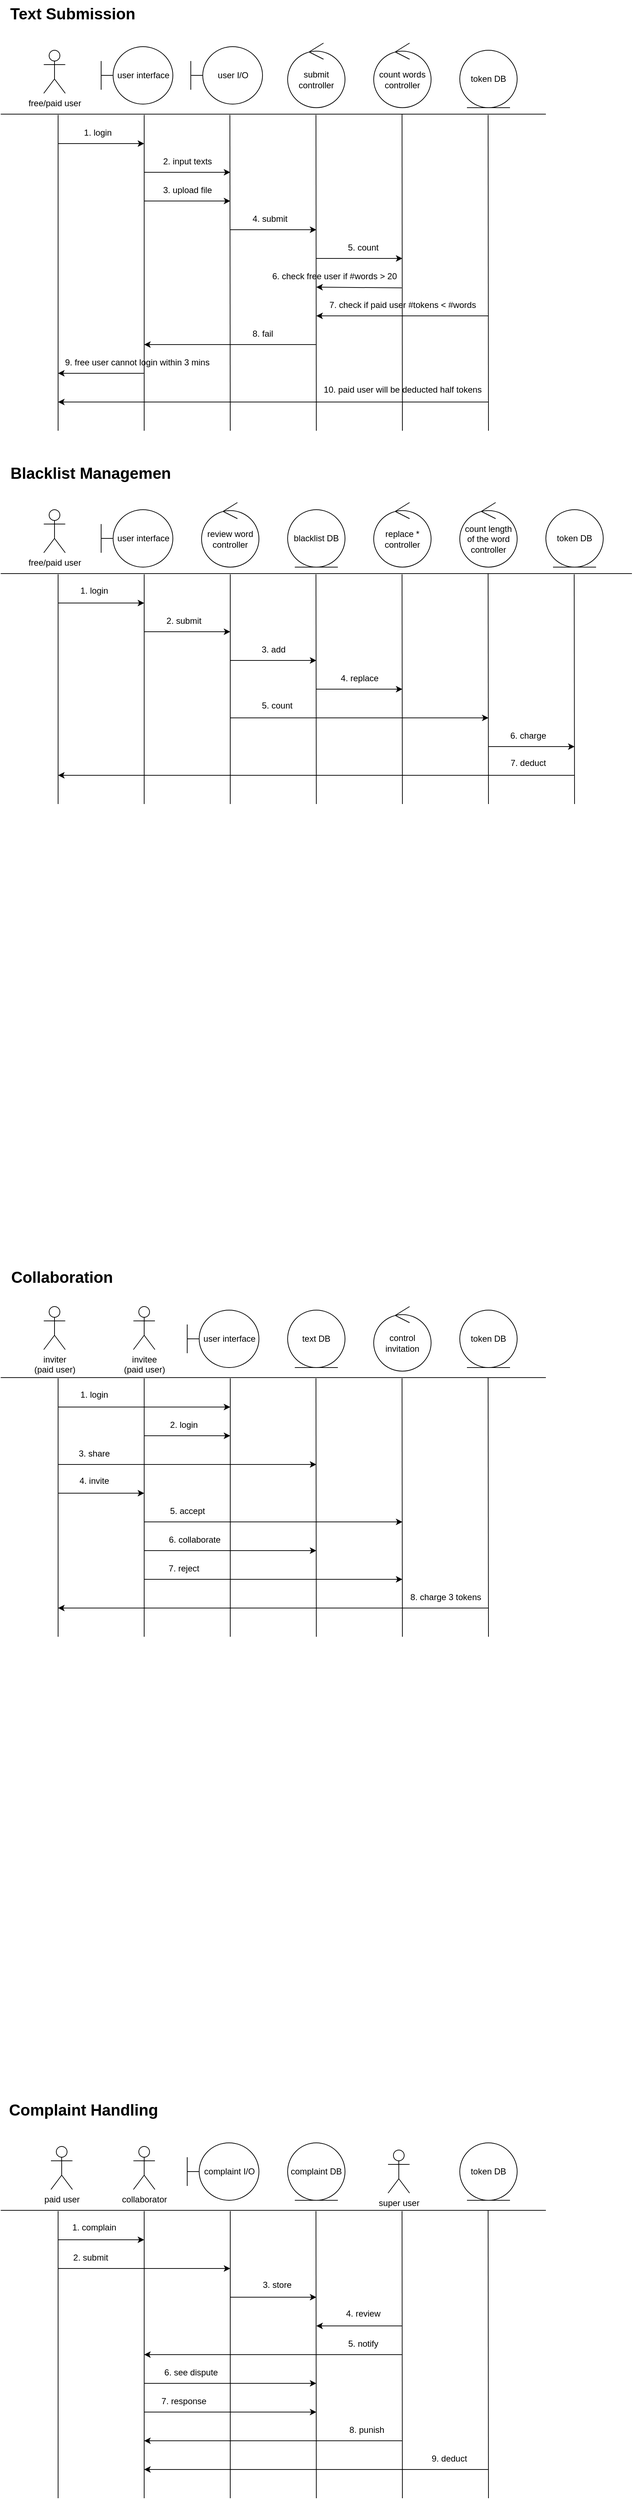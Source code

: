 <mxfile version="26.2.12">
  <diagram name="Page-1" id="3qirsLyn6Tf33gdYKexy">
    <mxGraphModel dx="1300" dy="864" grid="1" gridSize="10" guides="1" tooltips="1" connect="1" arrows="1" fold="1" page="1" pageScale="1" pageWidth="850" pageHeight="1100" math="0" shadow="0">
      <root>
        <mxCell id="0" />
        <mxCell id="1" parent="0" />
        <mxCell id="7Bn_i4xmb7pETKimLmk4-2" value="user I/O" style="shape=umlBoundary;whiteSpace=wrap;html=1;" parent="1" vertex="1">
          <mxGeometry x="305" y="65" width="100" height="80" as="geometry" />
        </mxCell>
        <mxCell id="7Bn_i4xmb7pETKimLmk4-3" value="submit&lt;br&gt;&lt;div&gt;controller&lt;/div&gt;" style="ellipse;shape=umlControl;whiteSpace=wrap;html=1;" parent="1" vertex="1">
          <mxGeometry x="440" y="60" width="80" height="90" as="geometry" />
        </mxCell>
        <mxCell id="7Bn_i4xmb7pETKimLmk4-6" value="" style="line;strokeWidth=1;fillColor=none;align=left;verticalAlign=middle;spacingTop=-1;spacingLeft=3;spacingRight=3;rotatable=0;labelPosition=right;points=[];portConstraint=eastwest;strokeColor=inherit;" parent="1" vertex="1">
          <mxGeometry x="40" y="155" width="760" height="8" as="geometry" />
        </mxCell>
        <mxCell id="7Bn_i4xmb7pETKimLmk4-11" value="" style="endArrow=none;html=1;rounded=0;" parent="1" edge="1">
          <mxGeometry width="50" height="50" relative="1" as="geometry">
            <mxPoint x="120" y="600" as="sourcePoint" />
            <mxPoint x="120" y="160" as="targetPoint" />
          </mxGeometry>
        </mxCell>
        <mxCell id="7Bn_i4xmb7pETKimLmk4-12" value="" style="endArrow=none;html=1;rounded=0;" parent="1" edge="1">
          <mxGeometry width="50" height="50" relative="1" as="geometry">
            <mxPoint x="240" y="600" as="sourcePoint" />
            <mxPoint x="240" y="160" as="targetPoint" />
          </mxGeometry>
        </mxCell>
        <mxCell id="7Bn_i4xmb7pETKimLmk4-14" value="1. login" style="text;html=1;align=center;verticalAlign=middle;resizable=0;points=[];autosize=1;strokeColor=none;fillColor=none;" parent="1" vertex="1">
          <mxGeometry x="145" y="170" width="60" height="30" as="geometry" />
        </mxCell>
        <mxCell id="7Bn_i4xmb7pETKimLmk4-15" value="" style="endArrow=classic;html=1;rounded=0;" parent="1" edge="1">
          <mxGeometry width="50" height="50" relative="1" as="geometry">
            <mxPoint x="120" y="200" as="sourcePoint" />
            <mxPoint x="240" y="200" as="targetPoint" />
          </mxGeometry>
        </mxCell>
        <mxCell id="7Bn_i4xmb7pETKimLmk4-17" value="" style="endArrow=none;html=1;rounded=0;" parent="1" edge="1">
          <mxGeometry width="50" height="50" relative="1" as="geometry">
            <mxPoint x="360" y="600" as="sourcePoint" />
            <mxPoint x="359.5" y="160" as="targetPoint" />
          </mxGeometry>
        </mxCell>
        <mxCell id="7Bn_i4xmb7pETKimLmk4-18" value="" style="endArrow=classic;html=1;rounded=0;" parent="1" edge="1">
          <mxGeometry width="50" height="50" relative="1" as="geometry">
            <mxPoint x="240" y="280" as="sourcePoint" />
            <mxPoint x="360" y="280" as="targetPoint" />
          </mxGeometry>
        </mxCell>
        <mxCell id="7Bn_i4xmb7pETKimLmk4-19" value="2. input texts" style="text;html=1;align=center;verticalAlign=middle;resizable=0;points=[];autosize=1;strokeColor=none;fillColor=none;" parent="1" vertex="1">
          <mxGeometry x="255" y="210" width="90" height="30" as="geometry" />
        </mxCell>
        <mxCell id="7Bn_i4xmb7pETKimLmk4-21" value="" style="endArrow=none;html=1;rounded=0;" parent="1" edge="1">
          <mxGeometry width="50" height="50" relative="1" as="geometry">
            <mxPoint x="480" y="600" as="sourcePoint" />
            <mxPoint x="479.5" y="160" as="targetPoint" />
          </mxGeometry>
        </mxCell>
        <mxCell id="7Bn_i4xmb7pETKimLmk4-22" value="" style="endArrow=classic;html=1;rounded=0;" parent="1" edge="1">
          <mxGeometry width="50" height="50" relative="1" as="geometry">
            <mxPoint x="240" y="240" as="sourcePoint" />
            <mxPoint x="360" y="240" as="targetPoint" />
          </mxGeometry>
        </mxCell>
        <mxCell id="7Bn_i4xmb7pETKimLmk4-23" value="4. submit" style="text;html=1;align=center;verticalAlign=middle;resizable=0;points=[];autosize=1;strokeColor=none;fillColor=none;" parent="1" vertex="1">
          <mxGeometry x="380" y="290" width="70" height="30" as="geometry" />
        </mxCell>
        <mxCell id="7Bn_i4xmb7pETKimLmk4-24" value="count words&lt;br&gt;&lt;div&gt;controller&lt;/div&gt;" style="ellipse;shape=umlControl;whiteSpace=wrap;html=1;" parent="1" vertex="1">
          <mxGeometry x="560" y="60" width="80" height="90" as="geometry" />
        </mxCell>
        <mxCell id="7Bn_i4xmb7pETKimLmk4-25" value="" style="endArrow=none;html=1;rounded=0;" parent="1" edge="1">
          <mxGeometry width="50" height="50" relative="1" as="geometry">
            <mxPoint x="600" y="600" as="sourcePoint" />
            <mxPoint x="599.5" y="159" as="targetPoint" />
          </mxGeometry>
        </mxCell>
        <mxCell id="7Bn_i4xmb7pETKimLmk4-26" value="" style="endArrow=classic;html=1;rounded=0;" parent="1" edge="1">
          <mxGeometry width="50" height="50" relative="1" as="geometry">
            <mxPoint x="480" y="360" as="sourcePoint" />
            <mxPoint x="600" y="360" as="targetPoint" />
          </mxGeometry>
        </mxCell>
        <mxCell id="7Bn_i4xmb7pETKimLmk4-27" value="5. count" style="text;html=1;align=center;verticalAlign=middle;resizable=0;points=[];autosize=1;strokeColor=none;fillColor=none;" parent="1" vertex="1">
          <mxGeometry x="510" y="330" width="70" height="30" as="geometry" />
        </mxCell>
        <mxCell id="7Bn_i4xmb7pETKimLmk4-29" value="" style="endArrow=none;html=1;rounded=0;" parent="1" edge="1">
          <mxGeometry width="50" height="50" relative="1" as="geometry">
            <mxPoint x="720" y="600" as="sourcePoint" />
            <mxPoint x="719.5" y="160" as="targetPoint" />
          </mxGeometry>
        </mxCell>
        <mxCell id="7Bn_i4xmb7pETKimLmk4-32" value="" style="endArrow=classic;html=1;rounded=0;" parent="1" edge="1">
          <mxGeometry width="50" height="50" relative="1" as="geometry">
            <mxPoint x="720" y="440" as="sourcePoint" />
            <mxPoint x="480" y="440" as="targetPoint" />
          </mxGeometry>
        </mxCell>
        <mxCell id="7Bn_i4xmb7pETKimLmk4-33" value="7. check if paid user #tokens &amp;lt; #words" style="text;html=1;align=center;verticalAlign=middle;resizable=0;points=[];autosize=1;strokeColor=none;fillColor=none;" parent="1" vertex="1">
          <mxGeometry x="485" y="410" width="230" height="30" as="geometry" />
        </mxCell>
        <mxCell id="7Bn_i4xmb7pETKimLmk4-35" value="token DB" style="ellipse;shape=umlEntity;whiteSpace=wrap;html=1;" parent="1" vertex="1">
          <mxGeometry x="680" y="70" width="80" height="80" as="geometry" />
        </mxCell>
        <mxCell id="cYkkiroFD4x7zm8JULmi-1" value="&lt;font style=&quot;font-size: 22px;&quot;&gt;&lt;b&gt;Text Submission&lt;/b&gt;&lt;/font&gt;" style="text;html=1;align=center;verticalAlign=middle;resizable=0;points=[];autosize=1;strokeColor=none;fillColor=none;" parent="1" vertex="1">
          <mxGeometry x="40" width="200" height="40" as="geometry" />
        </mxCell>
        <mxCell id="cYkkiroFD4x7zm8JULmi-37" value="free/paid user" style="shape=umlActor;verticalLabelPosition=bottom;verticalAlign=top;html=1;" parent="1" vertex="1">
          <mxGeometry x="100" y="710" width="30" height="60" as="geometry" />
        </mxCell>
        <mxCell id="cYkkiroFD4x7zm8JULmi-38" value="user interface" style="shape=umlBoundary;whiteSpace=wrap;html=1;" parent="1" vertex="1">
          <mxGeometry x="180" y="710" width="100" height="80" as="geometry" />
        </mxCell>
        <mxCell id="cYkkiroFD4x7zm8JULmi-39" value="review word&lt;div&gt;controller&lt;/div&gt;" style="ellipse;shape=umlControl;whiteSpace=wrap;html=1;" parent="1" vertex="1">
          <mxGeometry x="320" y="700" width="80" height="90" as="geometry" />
        </mxCell>
        <mxCell id="cYkkiroFD4x7zm8JULmi-40" value="blacklist DB" style="ellipse;shape=umlEntity;whiteSpace=wrap;html=1;" parent="1" vertex="1">
          <mxGeometry x="440" y="710" width="80" height="80" as="geometry" />
        </mxCell>
        <mxCell id="cYkkiroFD4x7zm8JULmi-41" value="" style="line;strokeWidth=1;fillColor=none;align=left;verticalAlign=middle;spacingTop=-1;spacingLeft=3;spacingRight=3;rotatable=0;labelPosition=right;points=[];portConstraint=eastwest;strokeColor=inherit;" parent="1" vertex="1">
          <mxGeometry x="40" y="795" width="880" height="8" as="geometry" />
        </mxCell>
        <mxCell id="cYkkiroFD4x7zm8JULmi-42" value="" style="endArrow=none;html=1;rounded=0;" parent="1" edge="1">
          <mxGeometry width="50" height="50" relative="1" as="geometry">
            <mxPoint x="120" y="1120" as="sourcePoint" />
            <mxPoint x="120" y="800" as="targetPoint" />
          </mxGeometry>
        </mxCell>
        <mxCell id="cYkkiroFD4x7zm8JULmi-43" value="" style="endArrow=none;html=1;rounded=0;" parent="1" edge="1">
          <mxGeometry width="50" height="50" relative="1" as="geometry">
            <mxPoint x="240" y="1120" as="sourcePoint" />
            <mxPoint x="240" y="800" as="targetPoint" />
          </mxGeometry>
        </mxCell>
        <mxCell id="cYkkiroFD4x7zm8JULmi-44" value="" style="endArrow=none;html=1;rounded=0;" parent="1" edge="1">
          <mxGeometry width="50" height="50" relative="1" as="geometry">
            <mxPoint x="360" y="1120" as="sourcePoint" />
            <mxPoint x="360" y="800" as="targetPoint" />
          </mxGeometry>
        </mxCell>
        <mxCell id="cYkkiroFD4x7zm8JULmi-45" value="" style="endArrow=classic;html=1;rounded=0;" parent="1" edge="1">
          <mxGeometry width="50" height="50" relative="1" as="geometry">
            <mxPoint x="120" y="840" as="sourcePoint" />
            <mxPoint x="240" y="840" as="targetPoint" />
          </mxGeometry>
        </mxCell>
        <mxCell id="cYkkiroFD4x7zm8JULmi-46" value="1. login" style="text;html=1;align=center;verticalAlign=middle;resizable=0;points=[];autosize=1;strokeColor=none;fillColor=none;" parent="1" vertex="1">
          <mxGeometry x="140" y="808" width="60" height="30" as="geometry" />
        </mxCell>
        <mxCell id="cYkkiroFD4x7zm8JULmi-47" value="" style="endArrow=classic;html=1;rounded=0;" parent="1" edge="1">
          <mxGeometry width="50" height="50" relative="1" as="geometry">
            <mxPoint x="240" y="880" as="sourcePoint" />
            <mxPoint x="360" y="880" as="targetPoint" />
          </mxGeometry>
        </mxCell>
        <mxCell id="cYkkiroFD4x7zm8JULmi-48" value="2. submit" style="text;html=1;align=center;verticalAlign=middle;resizable=0;points=[];autosize=1;strokeColor=none;fillColor=none;" parent="1" vertex="1">
          <mxGeometry x="260" y="850" width="70" height="30" as="geometry" />
        </mxCell>
        <mxCell id="cYkkiroFD4x7zm8JULmi-49" value="" style="endArrow=none;html=1;rounded=0;" parent="1" edge="1">
          <mxGeometry width="50" height="50" relative="1" as="geometry">
            <mxPoint x="480" y="1120" as="sourcePoint" />
            <mxPoint x="479.5" y="800" as="targetPoint" />
          </mxGeometry>
        </mxCell>
        <mxCell id="cYkkiroFD4x7zm8JULmi-50" value="" style="endArrow=classic;html=1;rounded=0;" parent="1" edge="1">
          <mxGeometry width="50" height="50" relative="1" as="geometry">
            <mxPoint x="360" y="920" as="sourcePoint" />
            <mxPoint x="480" y="920" as="targetPoint" />
          </mxGeometry>
        </mxCell>
        <mxCell id="cYkkiroFD4x7zm8JULmi-51" value="3. add" style="text;html=1;align=center;verticalAlign=middle;resizable=0;points=[];autosize=1;strokeColor=none;fillColor=none;" parent="1" vertex="1">
          <mxGeometry x="390" y="890" width="60" height="30" as="geometry" />
        </mxCell>
        <mxCell id="cYkkiroFD4x7zm8JULmi-52" value="replace *&lt;br&gt;&lt;div&gt;controller&lt;/div&gt;" style="ellipse;shape=umlControl;whiteSpace=wrap;html=1;" parent="1" vertex="1">
          <mxGeometry x="560" y="700" width="80" height="90" as="geometry" />
        </mxCell>
        <mxCell id="cYkkiroFD4x7zm8JULmi-53" value="" style="endArrow=none;html=1;rounded=0;" parent="1" edge="1">
          <mxGeometry width="50" height="50" relative="1" as="geometry">
            <mxPoint x="600" y="1120" as="sourcePoint" />
            <mxPoint x="599.5" y="800" as="targetPoint" />
          </mxGeometry>
        </mxCell>
        <mxCell id="cYkkiroFD4x7zm8JULmi-54" value="" style="endArrow=classic;html=1;rounded=0;" parent="1" edge="1">
          <mxGeometry width="50" height="50" relative="1" as="geometry">
            <mxPoint x="480" y="960" as="sourcePoint" />
            <mxPoint x="600" y="960" as="targetPoint" />
          </mxGeometry>
        </mxCell>
        <mxCell id="cYkkiroFD4x7zm8JULmi-55" value="4. replace" style="text;html=1;align=center;verticalAlign=middle;resizable=0;points=[];autosize=1;strokeColor=none;fillColor=none;" parent="1" vertex="1">
          <mxGeometry x="500" y="930" width="80" height="30" as="geometry" />
        </mxCell>
        <mxCell id="cYkkiroFD4x7zm8JULmi-56" value="count length of the word&lt;br&gt;&lt;div&gt;controller&lt;/div&gt;" style="ellipse;shape=umlControl;whiteSpace=wrap;html=1;" parent="1" vertex="1">
          <mxGeometry x="680" y="700" width="80" height="90" as="geometry" />
        </mxCell>
        <mxCell id="cYkkiroFD4x7zm8JULmi-57" value="" style="endArrow=none;html=1;rounded=0;" parent="1" edge="1">
          <mxGeometry width="50" height="50" relative="1" as="geometry">
            <mxPoint x="720" y="1120" as="sourcePoint" />
            <mxPoint x="719.5" y="799" as="targetPoint" />
          </mxGeometry>
        </mxCell>
        <mxCell id="cYkkiroFD4x7zm8JULmi-58" value="" style="endArrow=classic;html=1;rounded=0;" parent="1" edge="1">
          <mxGeometry width="50" height="50" relative="1" as="geometry">
            <mxPoint x="360" y="1000" as="sourcePoint" />
            <mxPoint x="720" y="1000" as="targetPoint" />
          </mxGeometry>
        </mxCell>
        <mxCell id="cYkkiroFD4x7zm8JULmi-59" value="5. count" style="text;html=1;align=center;verticalAlign=middle;resizable=0;points=[];autosize=1;strokeColor=none;fillColor=none;" parent="1" vertex="1">
          <mxGeometry x="390" y="968" width="70" height="30" as="geometry" />
        </mxCell>
        <mxCell id="cYkkiroFD4x7zm8JULmi-60" value="" style="endArrow=none;html=1;rounded=0;" parent="1" edge="1">
          <mxGeometry width="50" height="50" relative="1" as="geometry">
            <mxPoint x="840" y="1120" as="sourcePoint" />
            <mxPoint x="839.5" y="800" as="targetPoint" />
          </mxGeometry>
        </mxCell>
        <mxCell id="cYkkiroFD4x7zm8JULmi-61" value="" style="endArrow=classic;html=1;rounded=0;" parent="1" edge="1">
          <mxGeometry width="50" height="50" relative="1" as="geometry">
            <mxPoint x="720" y="1040" as="sourcePoint" />
            <mxPoint x="840" y="1040" as="targetPoint" />
          </mxGeometry>
        </mxCell>
        <mxCell id="cYkkiroFD4x7zm8JULmi-62" value="6. charge" style="text;html=1;align=center;verticalAlign=middle;resizable=0;points=[];autosize=1;strokeColor=none;fillColor=none;" parent="1" vertex="1">
          <mxGeometry x="740" y="1010" width="70" height="30" as="geometry" />
        </mxCell>
        <mxCell id="cYkkiroFD4x7zm8JULmi-63" value="" style="endArrow=classic;html=1;rounded=0;" parent="1" edge="1">
          <mxGeometry width="50" height="50" relative="1" as="geometry">
            <mxPoint x="840" y="1080" as="sourcePoint" />
            <mxPoint x="120" y="1080" as="targetPoint" />
          </mxGeometry>
        </mxCell>
        <mxCell id="cYkkiroFD4x7zm8JULmi-64" value="7. deduct" style="text;html=1;align=center;verticalAlign=middle;resizable=0;points=[];autosize=1;strokeColor=none;fillColor=none;" parent="1" vertex="1">
          <mxGeometry x="740" y="1048" width="70" height="30" as="geometry" />
        </mxCell>
        <mxCell id="cYkkiroFD4x7zm8JULmi-65" value="token DB" style="ellipse;shape=umlEntity;whiteSpace=wrap;html=1;" parent="1" vertex="1">
          <mxGeometry x="800" y="710" width="80" height="80" as="geometry" />
        </mxCell>
        <mxCell id="cYkkiroFD4x7zm8JULmi-66" value="&lt;font style=&quot;font-size: 22px;&quot;&gt;&lt;b&gt;Blacklist Managemen&lt;/b&gt;&lt;/font&gt;" style="text;html=1;align=center;verticalAlign=middle;resizable=0;points=[];autosize=1;strokeColor=none;fillColor=none;" parent="1" vertex="1">
          <mxGeometry x="40" y="640" width="250" height="40" as="geometry" />
        </mxCell>
        <mxCell id="cYkkiroFD4x7zm8JULmi-67" value="free/paid user" style="shape=umlActor;verticalLabelPosition=bottom;verticalAlign=top;html=1;" parent="1" vertex="1">
          <mxGeometry x="100" y="70" width="30" height="60" as="geometry" />
        </mxCell>
        <mxCell id="cYkkiroFD4x7zm8JULmi-68" value="user interface" style="shape=umlBoundary;whiteSpace=wrap;html=1;" parent="1" vertex="1">
          <mxGeometry x="180" y="65" width="100" height="80" as="geometry" />
        </mxCell>
        <mxCell id="cYkkiroFD4x7zm8JULmi-70" value="3. upload file" style="text;html=1;align=center;verticalAlign=middle;resizable=0;points=[];autosize=1;strokeColor=none;fillColor=none;" parent="1" vertex="1">
          <mxGeometry x="255" y="250" width="90" height="30" as="geometry" />
        </mxCell>
        <mxCell id="cYkkiroFD4x7zm8JULmi-71" value="" style="endArrow=classic;html=1;rounded=0;" parent="1" edge="1">
          <mxGeometry width="50" height="50" relative="1" as="geometry">
            <mxPoint x="360" y="320" as="sourcePoint" />
            <mxPoint x="480" y="320" as="targetPoint" />
          </mxGeometry>
        </mxCell>
        <mxCell id="cYkkiroFD4x7zm8JULmi-72" value="6. check free user if #words &amp;gt; 20" style="text;html=1;align=center;verticalAlign=middle;resizable=0;points=[];autosize=1;strokeColor=none;fillColor=none;" parent="1" vertex="1">
          <mxGeometry x="405" y="370" width="200" height="30" as="geometry" />
        </mxCell>
        <mxCell id="cYkkiroFD4x7zm8JULmi-73" value="" style="endArrow=classic;html=1;rounded=0;exitX=0.97;exitY=1.033;exitDx=0;exitDy=0;exitPerimeter=0;" parent="1" source="cYkkiroFD4x7zm8JULmi-72" edge="1">
          <mxGeometry width="50" height="50" relative="1" as="geometry">
            <mxPoint x="280" y="250" as="sourcePoint" />
            <mxPoint x="480" y="400" as="targetPoint" />
          </mxGeometry>
        </mxCell>
        <mxCell id="cYkkiroFD4x7zm8JULmi-76" value="" style="endArrow=classic;html=1;rounded=0;" parent="1" edge="1">
          <mxGeometry width="50" height="50" relative="1" as="geometry">
            <mxPoint x="480" y="480" as="sourcePoint" />
            <mxPoint x="240" y="480" as="targetPoint" />
          </mxGeometry>
        </mxCell>
        <mxCell id="cYkkiroFD4x7zm8JULmi-77" value="8. fail" style="text;html=1;align=center;verticalAlign=middle;resizable=0;points=[];autosize=1;strokeColor=none;fillColor=none;" parent="1" vertex="1">
          <mxGeometry x="380" y="450" width="50" height="30" as="geometry" />
        </mxCell>
        <mxCell id="cYkkiroFD4x7zm8JULmi-78" value="" style="endArrow=classic;html=1;rounded=0;" parent="1" edge="1">
          <mxGeometry width="50" height="50" relative="1" as="geometry">
            <mxPoint x="240" y="520" as="sourcePoint" />
            <mxPoint x="120" y="520" as="targetPoint" />
          </mxGeometry>
        </mxCell>
        <mxCell id="cYkkiroFD4x7zm8JULmi-79" value="9. free user cannot login within 3 mins" style="text;html=1;align=center;verticalAlign=middle;resizable=0;points=[];autosize=1;strokeColor=none;fillColor=none;" parent="1" vertex="1">
          <mxGeometry x="120" y="490" width="220" height="30" as="geometry" />
        </mxCell>
        <mxCell id="cYkkiroFD4x7zm8JULmi-80" value="" style="endArrow=classic;html=1;rounded=0;" parent="1" edge="1">
          <mxGeometry width="50" height="50" relative="1" as="geometry">
            <mxPoint x="720" y="560" as="sourcePoint" />
            <mxPoint x="120" y="560" as="targetPoint" />
          </mxGeometry>
        </mxCell>
        <mxCell id="cYkkiroFD4x7zm8JULmi-81" value="10. paid user will be deducted&lt;span style=&quot;white-space-collapse: preserve;&quot; data-slate-fragment=&quot;JTVCJTdCJTIydHlwZSUyMiUzQSUyMnBhcmFncmFwaCUyMiUyQyUyMmNoaWxkcmVuJTIyJTNBJTVCJTdCJTIydGV4dCUyMiUzQSUyMnJlY2VpdmVkJTIwYSUyMHBlbmFsdHklMjB3aXRoJTIwaGFsZiUyMG9mJTIwdGhlJTIwYXZhaWxhYmxlJTIwdG9rZW5zJTIwZGVkdWN0ZWQlMjIlN0QlNUQlN0QlNUQ=&quot;&gt; half tokens&lt;/span&gt;" style="text;html=1;align=center;verticalAlign=middle;resizable=0;points=[];autosize=1;strokeColor=none;fillColor=none;" parent="1" vertex="1">
          <mxGeometry x="480" y="528" width="240" height="30" as="geometry" />
        </mxCell>
        <mxCell id="zMJko9xKw-n6YX9dihh8-1" value="inviter&lt;div&gt;(paid user)&lt;/div&gt;" style="shape=umlActor;verticalLabelPosition=bottom;verticalAlign=top;html=1;" vertex="1" parent="1">
          <mxGeometry x="100" y="1820" width="30" height="60" as="geometry" />
        </mxCell>
        <mxCell id="zMJko9xKw-n6YX9dihh8-4" value="text DB" style="ellipse;shape=umlEntity;whiteSpace=wrap;html=1;" vertex="1" parent="1">
          <mxGeometry x="440" y="1825" width="80" height="80" as="geometry" />
        </mxCell>
        <mxCell id="zMJko9xKw-n6YX9dihh8-5" value="" style="line;strokeWidth=1;fillColor=none;align=left;verticalAlign=middle;spacingTop=-1;spacingLeft=3;spacingRight=3;rotatable=0;labelPosition=right;points=[];portConstraint=eastwest;strokeColor=inherit;" vertex="1" parent="1">
          <mxGeometry x="40" y="1915" width="760" height="8" as="geometry" />
        </mxCell>
        <mxCell id="zMJko9xKw-n6YX9dihh8-6" value="" style="endArrow=none;html=1;rounded=0;" edge="1" parent="1">
          <mxGeometry width="50" height="50" relative="1" as="geometry">
            <mxPoint x="120" y="2280" as="sourcePoint" />
            <mxPoint x="120" y="1920" as="targetPoint" />
          </mxGeometry>
        </mxCell>
        <mxCell id="zMJko9xKw-n6YX9dihh8-7" value="" style="endArrow=none;html=1;rounded=0;" edge="1" parent="1">
          <mxGeometry width="50" height="50" relative="1" as="geometry">
            <mxPoint x="240" y="2280" as="sourcePoint" />
            <mxPoint x="240" y="1920" as="targetPoint" />
          </mxGeometry>
        </mxCell>
        <mxCell id="zMJko9xKw-n6YX9dihh8-8" value="" style="endArrow=none;html=1;rounded=0;" edge="1" parent="1">
          <mxGeometry width="50" height="50" relative="1" as="geometry">
            <mxPoint x="360" y="2280" as="sourcePoint" />
            <mxPoint x="360" y="1920" as="targetPoint" />
          </mxGeometry>
        </mxCell>
        <mxCell id="zMJko9xKw-n6YX9dihh8-9" value="" style="endArrow=classic;html=1;rounded=0;" edge="1" parent="1">
          <mxGeometry width="50" height="50" relative="1" as="geometry">
            <mxPoint x="120" y="1960" as="sourcePoint" />
            <mxPoint x="360" y="1960" as="targetPoint" />
          </mxGeometry>
        </mxCell>
        <mxCell id="zMJko9xKw-n6YX9dihh8-10" value="1. login" style="text;html=1;align=center;verticalAlign=middle;resizable=0;points=[];autosize=1;strokeColor=none;fillColor=none;" vertex="1" parent="1">
          <mxGeometry x="140" y="1928" width="60" height="30" as="geometry" />
        </mxCell>
        <mxCell id="zMJko9xKw-n6YX9dihh8-11" value="" style="endArrow=classic;html=1;rounded=0;" edge="1" parent="1">
          <mxGeometry width="50" height="50" relative="1" as="geometry">
            <mxPoint x="240" y="2000" as="sourcePoint" />
            <mxPoint x="360" y="2000" as="targetPoint" />
          </mxGeometry>
        </mxCell>
        <mxCell id="zMJko9xKw-n6YX9dihh8-12" value="2. login" style="text;html=1;align=center;verticalAlign=middle;resizable=0;points=[];autosize=1;strokeColor=none;fillColor=none;" vertex="1" parent="1">
          <mxGeometry x="265" y="1970" width="60" height="30" as="geometry" />
        </mxCell>
        <mxCell id="zMJko9xKw-n6YX9dihh8-13" value="" style="endArrow=none;html=1;rounded=0;" edge="1" parent="1">
          <mxGeometry width="50" height="50" relative="1" as="geometry">
            <mxPoint x="480" y="2280" as="sourcePoint" />
            <mxPoint x="479.5" y="1920" as="targetPoint" />
          </mxGeometry>
        </mxCell>
        <mxCell id="zMJko9xKw-n6YX9dihh8-14" value="" style="endArrow=classic;html=1;rounded=0;" edge="1" parent="1">
          <mxGeometry width="50" height="50" relative="1" as="geometry">
            <mxPoint x="120" y="2040" as="sourcePoint" />
            <mxPoint x="480" y="2040" as="targetPoint" />
          </mxGeometry>
        </mxCell>
        <mxCell id="zMJko9xKw-n6YX9dihh8-15" value="3. share" style="text;html=1;align=center;verticalAlign=middle;resizable=0;points=[];autosize=1;strokeColor=none;fillColor=none;" vertex="1" parent="1">
          <mxGeometry x="135" y="2010" width="70" height="30" as="geometry" />
        </mxCell>
        <mxCell id="zMJko9xKw-n6YX9dihh8-17" value="" style="endArrow=none;html=1;rounded=0;" edge="1" parent="1">
          <mxGeometry width="50" height="50" relative="1" as="geometry">
            <mxPoint x="600" y="2280" as="sourcePoint" />
            <mxPoint x="599.5" y="1920" as="targetPoint" />
          </mxGeometry>
        </mxCell>
        <mxCell id="zMJko9xKw-n6YX9dihh8-18" value="" style="endArrow=classic;html=1;rounded=0;" edge="1" parent="1">
          <mxGeometry width="50" height="50" relative="1" as="geometry">
            <mxPoint x="240" y="2120" as="sourcePoint" />
            <mxPoint x="600" y="2120" as="targetPoint" />
          </mxGeometry>
        </mxCell>
        <mxCell id="zMJko9xKw-n6YX9dihh8-19" value="5. accept" style="text;html=1;align=center;verticalAlign=middle;resizable=0;points=[];autosize=1;strokeColor=none;fillColor=none;" vertex="1" parent="1">
          <mxGeometry x="265" y="2090" width="70" height="30" as="geometry" />
        </mxCell>
        <mxCell id="zMJko9xKw-n6YX9dihh8-20" value="&lt;div&gt;control invitation&lt;/div&gt;" style="ellipse;shape=umlControl;whiteSpace=wrap;html=1;" vertex="1" parent="1">
          <mxGeometry x="560" y="1820" width="80" height="90" as="geometry" />
        </mxCell>
        <mxCell id="zMJko9xKw-n6YX9dihh8-21" value="" style="endArrow=none;html=1;rounded=0;" edge="1" parent="1">
          <mxGeometry width="50" height="50" relative="1" as="geometry">
            <mxPoint x="720" y="2280" as="sourcePoint" />
            <mxPoint x="719.5" y="1919" as="targetPoint" />
          </mxGeometry>
        </mxCell>
        <mxCell id="zMJko9xKw-n6YX9dihh8-23" value="6. collaborate" style="text;html=1;align=center;verticalAlign=middle;resizable=0;points=[];autosize=1;strokeColor=none;fillColor=none;" vertex="1" parent="1">
          <mxGeometry x="260" y="2130" width="100" height="30" as="geometry" />
        </mxCell>
        <mxCell id="zMJko9xKw-n6YX9dihh8-25" value="" style="endArrow=classic;html=1;rounded=0;" edge="1" parent="1">
          <mxGeometry width="50" height="50" relative="1" as="geometry">
            <mxPoint x="240" y="2200" as="sourcePoint" />
            <mxPoint x="600" y="2200" as="targetPoint" />
          </mxGeometry>
        </mxCell>
        <mxCell id="zMJko9xKw-n6YX9dihh8-26" value="7. reject" style="text;html=1;align=center;verticalAlign=middle;resizable=0;points=[];autosize=1;strokeColor=none;fillColor=none;" vertex="1" parent="1">
          <mxGeometry x="260" y="2170" width="70" height="30" as="geometry" />
        </mxCell>
        <mxCell id="zMJko9xKw-n6YX9dihh8-27" value="" style="endArrow=classic;html=1;rounded=0;" edge="1" parent="1">
          <mxGeometry width="50" height="50" relative="1" as="geometry">
            <mxPoint x="720" y="2240" as="sourcePoint" />
            <mxPoint x="120" y="2240" as="targetPoint" />
          </mxGeometry>
        </mxCell>
        <mxCell id="zMJko9xKw-n6YX9dihh8-28" value="8. charge 3 tokens" style="text;html=1;align=center;verticalAlign=middle;resizable=0;points=[];autosize=1;strokeColor=none;fillColor=none;" vertex="1" parent="1">
          <mxGeometry x="600" y="2210" width="120" height="30" as="geometry" />
        </mxCell>
        <mxCell id="zMJko9xKw-n6YX9dihh8-29" value="token DB" style="ellipse;shape=umlEntity;whiteSpace=wrap;html=1;" vertex="1" parent="1">
          <mxGeometry x="680" y="1825" width="80" height="80" as="geometry" />
        </mxCell>
        <mxCell id="zMJko9xKw-n6YX9dihh8-30" value="&lt;font style=&quot;font-size: 22px;&quot;&gt;&lt;b&gt;Collaboration&lt;/b&gt;&lt;/font&gt;" style="text;html=1;align=center;verticalAlign=middle;resizable=0;points=[];autosize=1;strokeColor=none;fillColor=none;" vertex="1" parent="1">
          <mxGeometry x="40" y="1760" width="170" height="40" as="geometry" />
        </mxCell>
        <mxCell id="zMJko9xKw-n6YX9dihh8-32" value="invitee&lt;div&gt;(paid user)&lt;/div&gt;" style="shape=umlActor;verticalLabelPosition=bottom;verticalAlign=top;html=1;" vertex="1" parent="1">
          <mxGeometry x="225" y="1820" width="30" height="60" as="geometry" />
        </mxCell>
        <mxCell id="zMJko9xKw-n6YX9dihh8-33" value="user interface" style="shape=umlBoundary;whiteSpace=wrap;html=1;" vertex="1" parent="1">
          <mxGeometry x="300" y="1825" width="100" height="80" as="geometry" />
        </mxCell>
        <mxCell id="zMJko9xKw-n6YX9dihh8-34" value="" style="endArrow=classic;html=1;rounded=0;" edge="1" parent="1">
          <mxGeometry width="50" height="50" relative="1" as="geometry">
            <mxPoint x="240" y="2160" as="sourcePoint" />
            <mxPoint x="480" y="2160" as="targetPoint" />
          </mxGeometry>
        </mxCell>
        <mxCell id="zMJko9xKw-n6YX9dihh8-35" value="" style="endArrow=classic;html=1;rounded=0;" edge="1" parent="1">
          <mxGeometry width="50" height="50" relative="1" as="geometry">
            <mxPoint x="120" y="2080" as="sourcePoint" />
            <mxPoint x="240" y="2080" as="targetPoint" />
          </mxGeometry>
        </mxCell>
        <mxCell id="zMJko9xKw-n6YX9dihh8-36" value="4. invite" style="text;html=1;align=center;verticalAlign=middle;resizable=0;points=[];autosize=1;strokeColor=none;fillColor=none;" vertex="1" parent="1">
          <mxGeometry x="140" y="2048" width="60" height="30" as="geometry" />
        </mxCell>
        <mxCell id="zMJko9xKw-n6YX9dihh8-38" value="complaint DB" style="ellipse;shape=umlEntity;whiteSpace=wrap;html=1;" vertex="1" parent="1">
          <mxGeometry x="440" y="2985" width="80" height="80" as="geometry" />
        </mxCell>
        <mxCell id="zMJko9xKw-n6YX9dihh8-39" value="" style="line;strokeWidth=1;fillColor=none;align=left;verticalAlign=middle;spacingTop=-1;spacingLeft=3;spacingRight=3;rotatable=0;labelPosition=right;points=[];portConstraint=eastwest;strokeColor=inherit;" vertex="1" parent="1">
          <mxGeometry x="40" y="3075" width="760" height="8" as="geometry" />
        </mxCell>
        <mxCell id="zMJko9xKw-n6YX9dihh8-40" value="" style="endArrow=none;html=1;rounded=0;" edge="1" parent="1">
          <mxGeometry width="50" height="50" relative="1" as="geometry">
            <mxPoint x="120" y="3480" as="sourcePoint" />
            <mxPoint x="120" y="3080" as="targetPoint" />
          </mxGeometry>
        </mxCell>
        <mxCell id="zMJko9xKw-n6YX9dihh8-41" value="" style="endArrow=none;html=1;rounded=0;" edge="1" parent="1">
          <mxGeometry width="50" height="50" relative="1" as="geometry">
            <mxPoint x="240" y="3480" as="sourcePoint" />
            <mxPoint x="240" y="3080" as="targetPoint" />
          </mxGeometry>
        </mxCell>
        <mxCell id="zMJko9xKw-n6YX9dihh8-42" value="" style="endArrow=none;html=1;rounded=0;" edge="1" parent="1">
          <mxGeometry width="50" height="50" relative="1" as="geometry">
            <mxPoint x="360" y="3480" as="sourcePoint" />
            <mxPoint x="360" y="3080" as="targetPoint" />
          </mxGeometry>
        </mxCell>
        <mxCell id="zMJko9xKw-n6YX9dihh8-43" value="" style="endArrow=classic;html=1;rounded=0;" edge="1" parent="1">
          <mxGeometry width="50" height="50" relative="1" as="geometry">
            <mxPoint x="120" y="3120" as="sourcePoint" />
            <mxPoint x="240" y="3120" as="targetPoint" />
          </mxGeometry>
        </mxCell>
        <mxCell id="zMJko9xKw-n6YX9dihh8-44" value="1. complain" style="text;html=1;align=center;verticalAlign=middle;resizable=0;points=[];autosize=1;strokeColor=none;fillColor=none;" vertex="1" parent="1">
          <mxGeometry x="130" y="3088" width="80" height="30" as="geometry" />
        </mxCell>
        <mxCell id="zMJko9xKw-n6YX9dihh8-45" value="" style="endArrow=classic;html=1;rounded=0;" edge="1" parent="1">
          <mxGeometry width="50" height="50" relative="1" as="geometry">
            <mxPoint x="120" y="3160" as="sourcePoint" />
            <mxPoint x="360" y="3160" as="targetPoint" />
          </mxGeometry>
        </mxCell>
        <mxCell id="zMJko9xKw-n6YX9dihh8-46" value="2. submit" style="text;html=1;align=center;verticalAlign=middle;resizable=0;points=[];autosize=1;strokeColor=none;fillColor=none;" vertex="1" parent="1">
          <mxGeometry x="130" y="3130" width="70" height="30" as="geometry" />
        </mxCell>
        <mxCell id="zMJko9xKw-n6YX9dihh8-47" value="" style="endArrow=none;html=1;rounded=0;" edge="1" parent="1">
          <mxGeometry width="50" height="50" relative="1" as="geometry">
            <mxPoint x="480" y="3480" as="sourcePoint" />
            <mxPoint x="479.5" y="3080" as="targetPoint" />
          </mxGeometry>
        </mxCell>
        <mxCell id="zMJko9xKw-n6YX9dihh8-48" value="" style="endArrow=classic;html=1;rounded=0;" edge="1" parent="1">
          <mxGeometry width="50" height="50" relative="1" as="geometry">
            <mxPoint x="600" y="3240" as="sourcePoint" />
            <mxPoint x="480" y="3240" as="targetPoint" />
          </mxGeometry>
        </mxCell>
        <mxCell id="zMJko9xKw-n6YX9dihh8-49" value="4. review" style="text;html=1;align=center;verticalAlign=middle;resizable=0;points=[];autosize=1;strokeColor=none;fillColor=none;" vertex="1" parent="1">
          <mxGeometry x="510" y="3208" width="70" height="30" as="geometry" />
        </mxCell>
        <mxCell id="zMJko9xKw-n6YX9dihh8-50" value="" style="endArrow=none;html=1;rounded=0;" edge="1" parent="1">
          <mxGeometry width="50" height="50" relative="1" as="geometry">
            <mxPoint x="600" y="3480" as="sourcePoint" />
            <mxPoint x="599.5" y="3080" as="targetPoint" />
          </mxGeometry>
        </mxCell>
        <mxCell id="zMJko9xKw-n6YX9dihh8-51" value="" style="endArrow=classic;html=1;rounded=0;" edge="1" parent="1">
          <mxGeometry width="50" height="50" relative="1" as="geometry">
            <mxPoint x="720" y="3440" as="sourcePoint" />
            <mxPoint x="240" y="3440" as="targetPoint" />
          </mxGeometry>
        </mxCell>
        <mxCell id="zMJko9xKw-n6YX9dihh8-52" value="9. deduct" style="text;html=1;align=center;verticalAlign=middle;resizable=0;points=[];autosize=1;strokeColor=none;fillColor=none;" vertex="1" parent="1">
          <mxGeometry x="630" y="3410" width="70" height="30" as="geometry" />
        </mxCell>
        <mxCell id="zMJko9xKw-n6YX9dihh8-54" value="" style="endArrow=none;html=1;rounded=0;" edge="1" parent="1">
          <mxGeometry width="50" height="50" relative="1" as="geometry">
            <mxPoint x="720" y="3480" as="sourcePoint" />
            <mxPoint x="719.5" y="3079" as="targetPoint" />
          </mxGeometry>
        </mxCell>
        <mxCell id="zMJko9xKw-n6YX9dihh8-55" value="6. see dispute" style="text;html=1;align=center;verticalAlign=middle;resizable=0;points=[];autosize=1;strokeColor=none;fillColor=none;" vertex="1" parent="1">
          <mxGeometry x="255" y="3290" width="100" height="30" as="geometry" />
        </mxCell>
        <mxCell id="zMJko9xKw-n6YX9dihh8-56" value="" style="endArrow=classic;html=1;rounded=0;" edge="1" parent="1">
          <mxGeometry width="50" height="50" relative="1" as="geometry">
            <mxPoint x="240" y="3360" as="sourcePoint" />
            <mxPoint x="480" y="3360" as="targetPoint" />
          </mxGeometry>
        </mxCell>
        <mxCell id="zMJko9xKw-n6YX9dihh8-57" value="7. response" style="text;html=1;align=center;verticalAlign=middle;resizable=0;points=[];autosize=1;strokeColor=none;fillColor=none;" vertex="1" parent="1">
          <mxGeometry x="250" y="3330" width="90" height="30" as="geometry" />
        </mxCell>
        <mxCell id="zMJko9xKw-n6YX9dihh8-58" value="" style="endArrow=classic;html=1;rounded=0;" edge="1" parent="1">
          <mxGeometry width="50" height="50" relative="1" as="geometry">
            <mxPoint x="600" y="3400" as="sourcePoint" />
            <mxPoint x="240" y="3400" as="targetPoint" />
          </mxGeometry>
        </mxCell>
        <mxCell id="zMJko9xKw-n6YX9dihh8-60" value="token DB" style="ellipse;shape=umlEntity;whiteSpace=wrap;html=1;" vertex="1" parent="1">
          <mxGeometry x="680" y="2985" width="80" height="80" as="geometry" />
        </mxCell>
        <mxCell id="zMJko9xKw-n6YX9dihh8-61" value="&lt;font style=&quot;font-size: 22px;&quot;&gt;&lt;b&gt;Complaint Handling&lt;/b&gt;&lt;/font&gt;" style="text;html=1;align=center;verticalAlign=middle;resizable=0;points=[];autosize=1;strokeColor=none;fillColor=none;" vertex="1" parent="1">
          <mxGeometry x="40" y="2920" width="230" height="40" as="geometry" />
        </mxCell>
        <mxCell id="zMJko9xKw-n6YX9dihh8-64" value="" style="endArrow=classic;html=1;rounded=0;" edge="1" parent="1">
          <mxGeometry width="50" height="50" relative="1" as="geometry">
            <mxPoint x="240" y="3320" as="sourcePoint" />
            <mxPoint x="480" y="3320" as="targetPoint" />
          </mxGeometry>
        </mxCell>
        <mxCell id="zMJko9xKw-n6YX9dihh8-65" value="" style="endArrow=classic;html=1;rounded=0;" edge="1" parent="1">
          <mxGeometry width="50" height="50" relative="1" as="geometry">
            <mxPoint x="600" y="3280" as="sourcePoint" />
            <mxPoint x="240" y="3280" as="targetPoint" />
          </mxGeometry>
        </mxCell>
        <mxCell id="zMJko9xKw-n6YX9dihh8-66" value="5. notify" style="text;html=1;align=center;verticalAlign=middle;resizable=0;points=[];autosize=1;strokeColor=none;fillColor=none;" vertex="1" parent="1">
          <mxGeometry x="510" y="3250" width="70" height="30" as="geometry" />
        </mxCell>
        <mxCell id="zMJko9xKw-n6YX9dihh8-67" value="paid user" style="shape=umlActor;verticalLabelPosition=bottom;verticalAlign=top;html=1;" vertex="1" parent="1">
          <mxGeometry x="110" y="2990" width="30" height="60" as="geometry" />
        </mxCell>
        <mxCell id="zMJko9xKw-n6YX9dihh8-68" value="collaborator" style="shape=umlActor;verticalLabelPosition=bottom;verticalAlign=top;html=1;" vertex="1" parent="1">
          <mxGeometry x="225" y="2990" width="30" height="60" as="geometry" />
        </mxCell>
        <mxCell id="zMJko9xKw-n6YX9dihh8-69" value="super user" style="shape=umlActor;verticalLabelPosition=bottom;verticalAlign=top;html=1;" vertex="1" parent="1">
          <mxGeometry x="580" y="2995" width="30" height="60" as="geometry" />
        </mxCell>
        <mxCell id="zMJko9xKw-n6YX9dihh8-70" value="" style="endArrow=classic;html=1;rounded=0;" edge="1" parent="1">
          <mxGeometry width="50" height="50" relative="1" as="geometry">
            <mxPoint x="360" y="3200" as="sourcePoint" />
            <mxPoint x="480" y="3200" as="targetPoint" />
          </mxGeometry>
        </mxCell>
        <mxCell id="zMJko9xKw-n6YX9dihh8-71" value="3. store" style="text;html=1;align=center;verticalAlign=middle;resizable=0;points=[];autosize=1;strokeColor=none;fillColor=none;" vertex="1" parent="1">
          <mxGeometry x="395" y="3168" width="60" height="30" as="geometry" />
        </mxCell>
        <mxCell id="zMJko9xKw-n6YX9dihh8-72" value="complaint I/O" style="shape=umlBoundary;whiteSpace=wrap;html=1;" vertex="1" parent="1">
          <mxGeometry x="300" y="2985" width="100" height="80" as="geometry" />
        </mxCell>
        <mxCell id="zMJko9xKw-n6YX9dihh8-73" value="8. punish" style="text;html=1;align=center;verticalAlign=middle;resizable=0;points=[];autosize=1;strokeColor=none;fillColor=none;" vertex="1" parent="1">
          <mxGeometry x="515" y="3370" width="70" height="30" as="geometry" />
        </mxCell>
      </root>
    </mxGraphModel>
  </diagram>
</mxfile>
